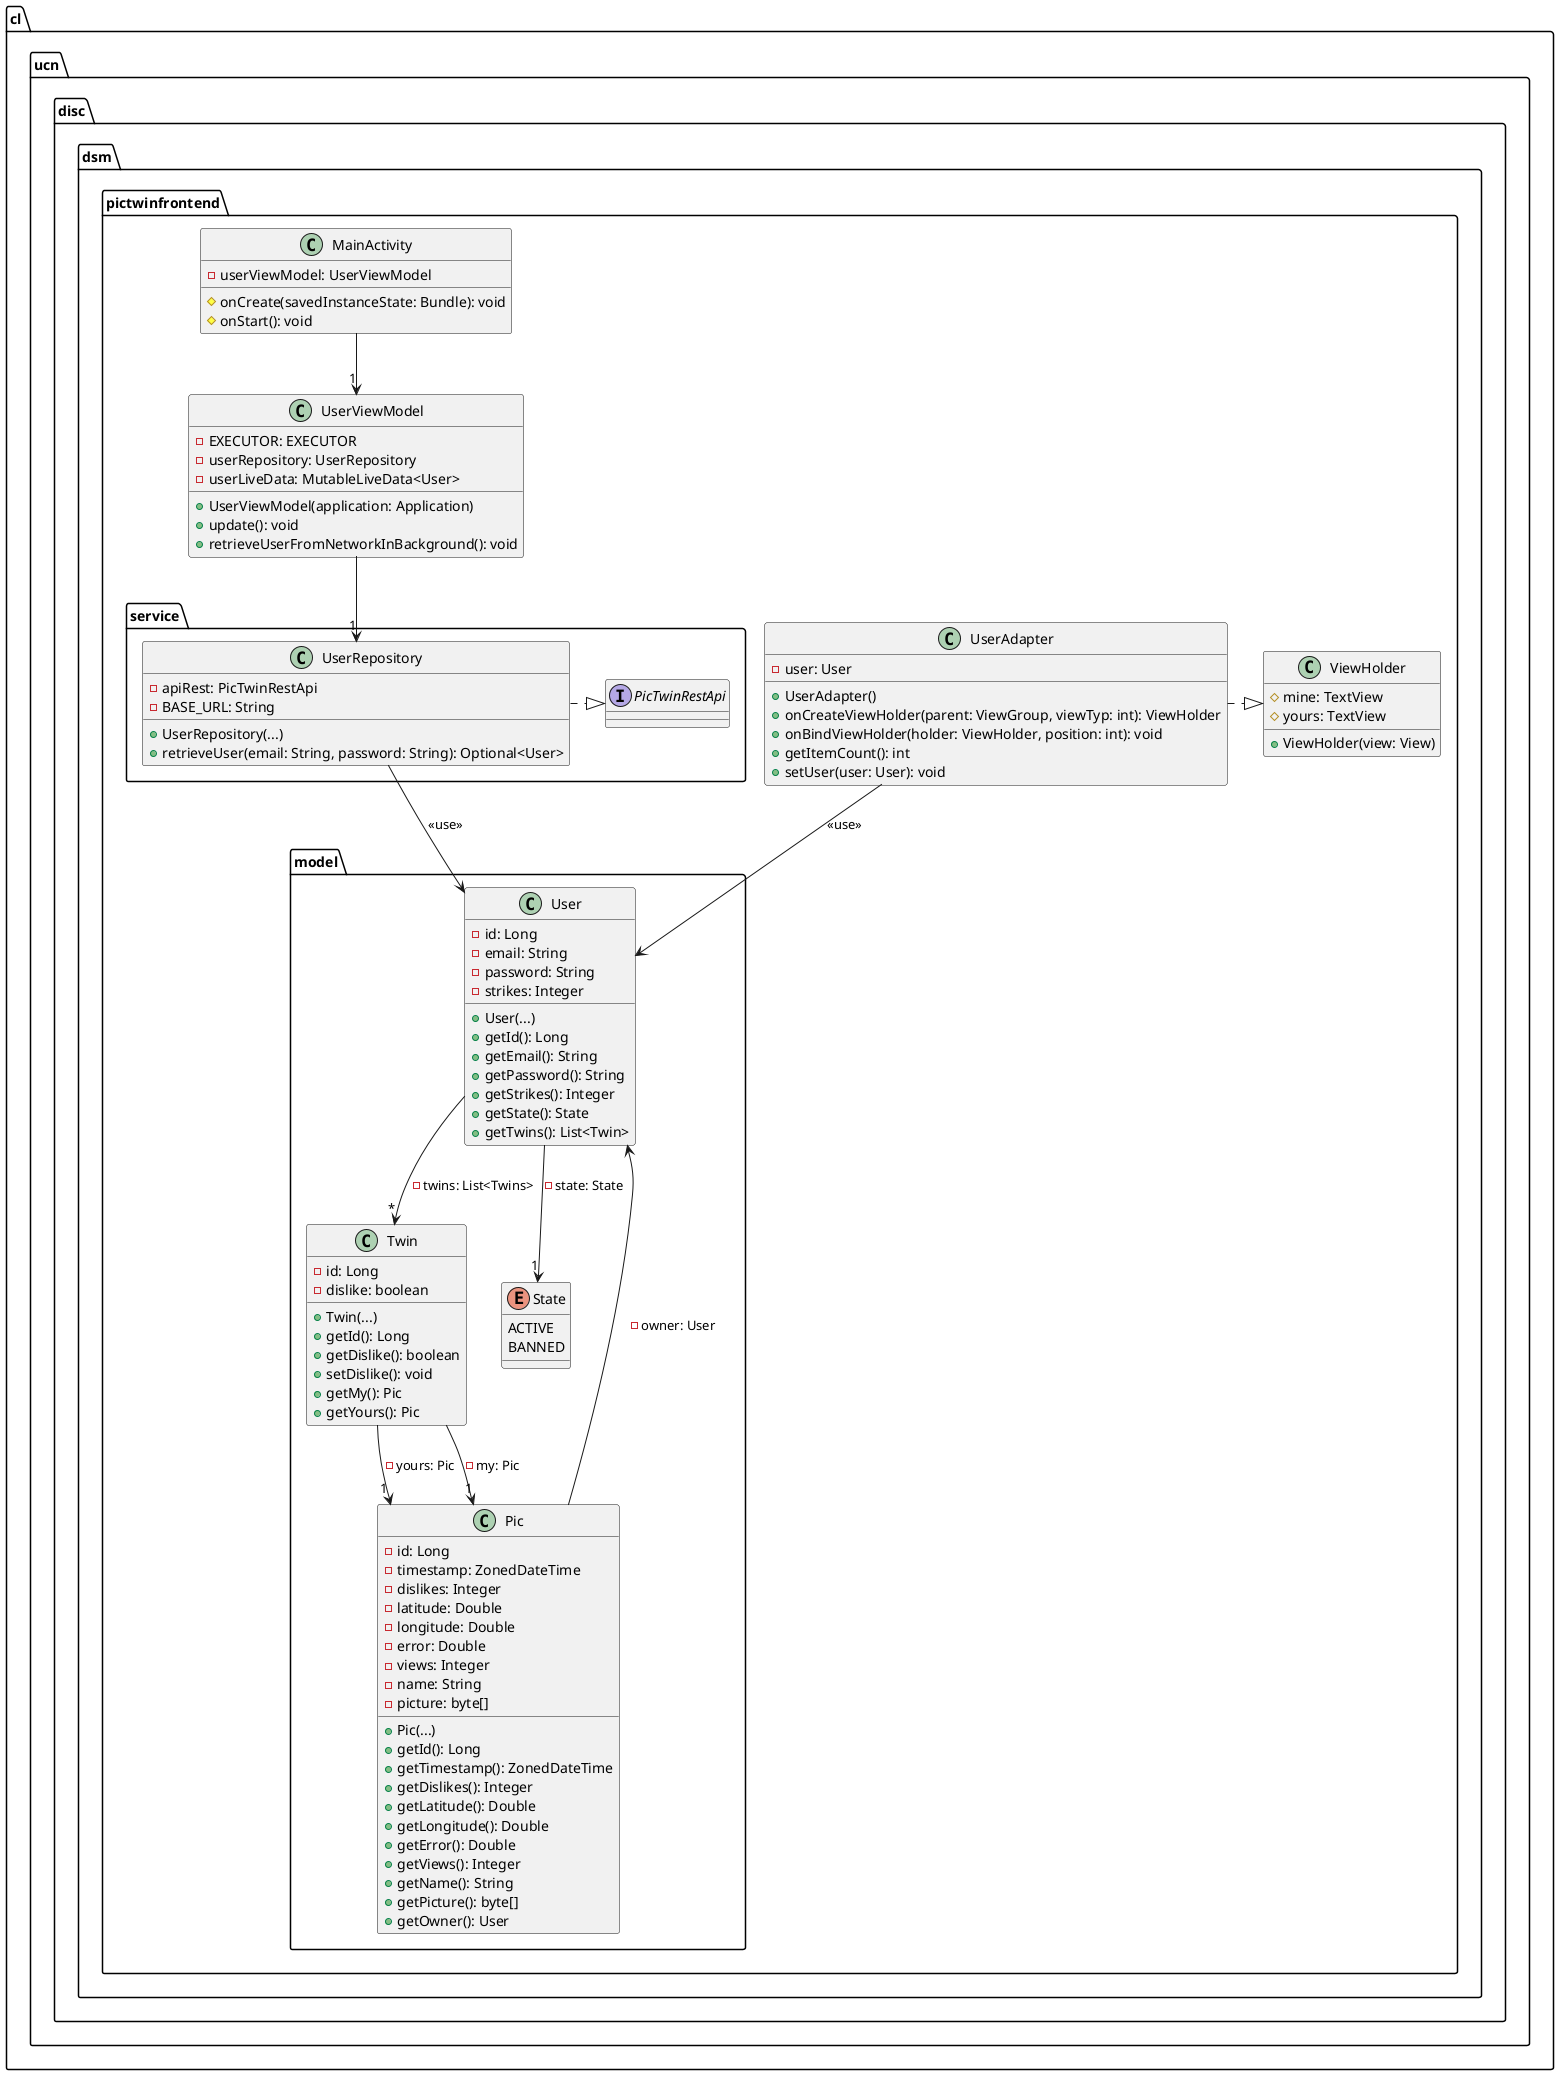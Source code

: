 @startuml
'https://plantuml.com/sequence-diagram

package cl.ucn.disc.dsm.pictwinfrontend.model {
    class User {
        -id: Long
        -email: String
        -password: String
        -strikes: Integer

        +User(...)
        +getId(): Long
        +getEmail(): String
        +getPassword(): String
        +getStrikes(): Integer
        +getState(): State
        +getTwins(): List<Twin>
    }

    class Twin{
        -id: Long
        -dislike: boolean

        +Twin(...)
        +getId(): Long
        +getDislike(): boolean
        +setDislike(): void
        +getMy(): Pic
        +getYours(): Pic
    }

    class Pic{
        -id: Long
        -timestamp: ZonedDateTime
        -dislikes: Integer
        -latitude: Double
        -longitude: Double
        -error: Double
        -views: Integer
        -name: String
        -picture: byte[]

        +Pic(...)
        +getId(): Long
        +getTimestamp(): ZonedDateTime
        +getDislikes(): Integer
        +getLatitude(): Double
        +getLongitude(): Double
        +getError(): Double
        +getViews(): Integer
        +getName(): String
        +getPicture(): byte[]
        +getOwner(): User
    }

    enum State{
        ACTIVE
        BANNED
    }
}

package cl.ucn.disc.dsm.pictwinfrontend.service {
    Interface PicTwinRestApi {}
    class UserRepository {
        -apiRest: PicTwinRestApi
        -BASE_URL: String

        +UserRepository(...)
        +retrieveUser(email: String, password: String): Optional<User>
    }
}

package cl.ucn.disc.dsm.pictwinfrontend {
    class MainActivity {
        -userViewModel: UserViewModel

        #onCreate(savedInstanceState: Bundle): void
        #onStart(): void
    }

    class UserAdapter {
        -user: User

        +UserAdapter()
        +onCreateViewHolder(parent: ViewGroup, viewTyp: int): ViewHolder
        +onBindViewHolder(holder: ViewHolder, position: int): void
        +getItemCount(): int
        +setUser(user: User): void
    }

    class UserViewModel {
        -EXECUTOR: EXECUTOR
        -userRepository: UserRepository
        -userLiveData: MutableLiveData<User>

        +UserViewModel(application: Application)
        +update(): void
        +retrieveUserFromNetworkInBackground(): void
    }

    class ViewHolder {
        #mine: TextView
        #yours: TextView

        +ViewHolder(view: View)
    }

}

User --> "1" State : -state: State
User --> "*" Twin : -twins: List<Twins>

Twin --> "1" Pic : -yours: Pic
Twin --> "1" Pic : -my: Pic

Pic --> User : -owner: User

UserRepository .|> PicTwinRestApi
UserRepository --> User: <<use>>

MainActivity --> "1" UserViewModel

UserAdapter --> User: <<use>>
UserAdapter .|> ViewHolder

UserViewModel --> "1" UserRepository

@enduml